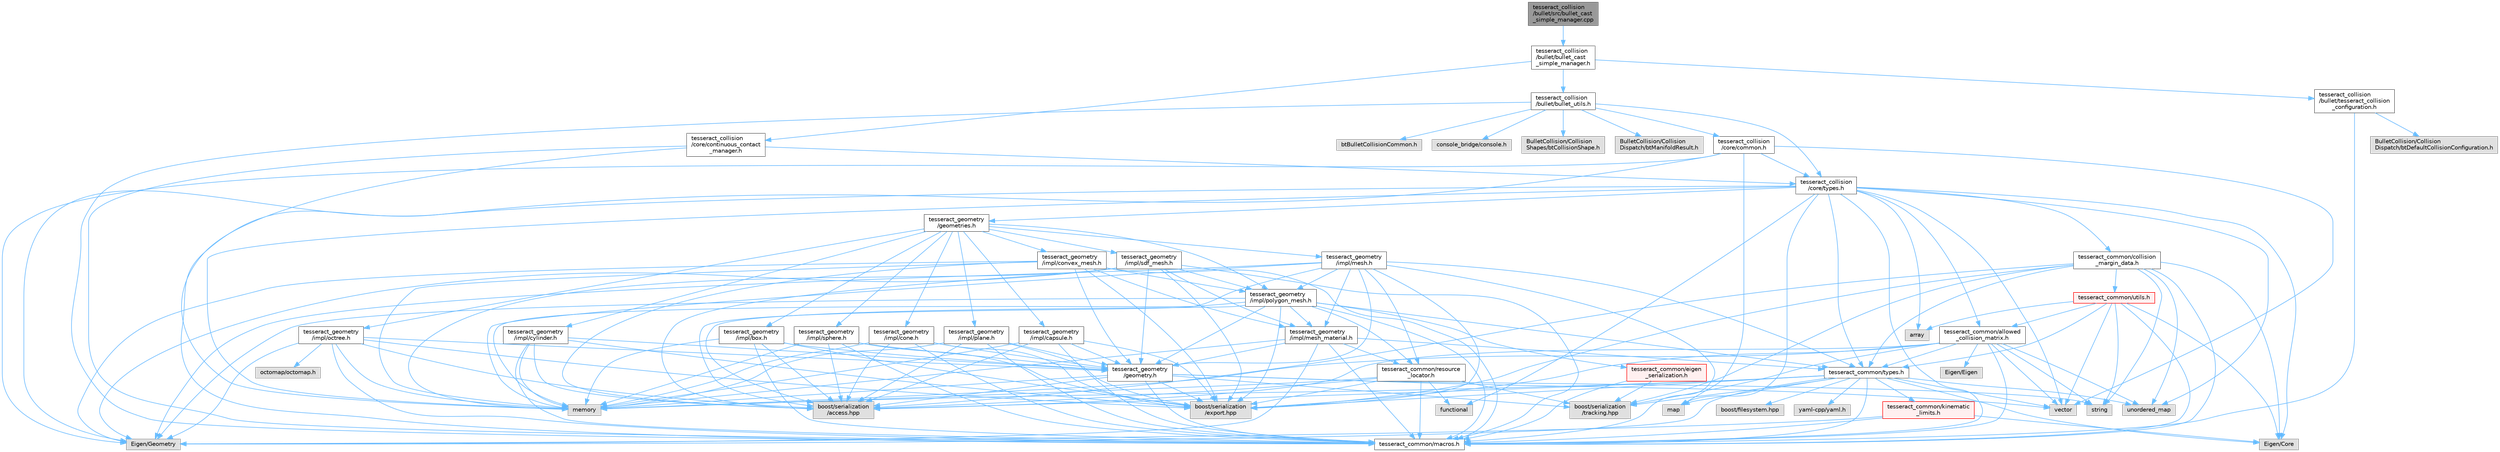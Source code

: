 digraph "tesseract_collision/bullet/src/bullet_cast_simple_manager.cpp"
{
 // LATEX_PDF_SIZE
  bgcolor="transparent";
  edge [fontname=Helvetica,fontsize=10,labelfontname=Helvetica,labelfontsize=10];
  node [fontname=Helvetica,fontsize=10,shape=box,height=0.2,width=0.4];
  Node1 [label="tesseract_collision\l/bullet/src/bullet_cast\l_simple_manager.cpp",height=0.2,width=0.4,color="gray40", fillcolor="grey60", style="filled", fontcolor="black",tooltip="Tesseract ROS Bullet Cast(continuous) Simple Manager implementation."];
  Node1 -> Node2 [color="steelblue1",style="solid"];
  Node2 [label="tesseract_collision\l/bullet/bullet_cast\l_simple_manager.h",height=0.2,width=0.4,color="grey40", fillcolor="white", style="filled",URL="$d5/d68/bullet__cast__simple__manager_8h.html",tooltip="Tesseract ROS Bullet cast(continuous) simple collision manager."];
  Node2 -> Node3 [color="steelblue1",style="solid"];
  Node3 [label="tesseract_collision\l/bullet/bullet_utils.h",height=0.2,width=0.4,color="grey40", fillcolor="white", style="filled",URL="$d6/d91/bullet__utils_8h.html",tooltip="Tesseract ROS Bullet environment utility function."];
  Node3 -> Node4 [color="steelblue1",style="solid"];
  Node4 [label="tesseract_common/macros.h",height=0.2,width=0.4,color="grey40", fillcolor="white", style="filled",URL="$de/d3c/macros_8h.html",tooltip="Common Tesseract Macros."];
  Node3 -> Node5 [color="steelblue1",style="solid"];
  Node5 [label="BulletCollision/Collision\lShapes/btCollisionShape.h",height=0.2,width=0.4,color="grey60", fillcolor="#E0E0E0", style="filled",tooltip=" "];
  Node3 -> Node6 [color="steelblue1",style="solid"];
  Node6 [label="BulletCollision/Collision\lDispatch/btManifoldResult.h",height=0.2,width=0.4,color="grey60", fillcolor="#E0E0E0", style="filled",tooltip=" "];
  Node3 -> Node7 [color="steelblue1",style="solid"];
  Node7 [label="btBulletCollisionCommon.h",height=0.2,width=0.4,color="grey60", fillcolor="#E0E0E0", style="filled",tooltip=" "];
  Node3 -> Node8 [color="steelblue1",style="solid"];
  Node8 [label="console_bridge/console.h",height=0.2,width=0.4,color="grey60", fillcolor="#E0E0E0", style="filled",tooltip=" "];
  Node3 -> Node9 [color="steelblue1",style="solid"];
  Node9 [label="tesseract_collision\l/core/types.h",height=0.2,width=0.4,color="grey40", fillcolor="white", style="filled",URL="$d3/db3/tesseract__collision_2core_2include_2tesseract__collision_2core_2types_8h.html",tooltip="Tesseracts Collision Common Types."];
  Node9 -> Node4 [color="steelblue1",style="solid"];
  Node9 -> Node10 [color="steelblue1",style="solid"];
  Node10 [label="Eigen/Core",height=0.2,width=0.4,color="grey60", fillcolor="#E0E0E0", style="filled",tooltip=" "];
  Node9 -> Node11 [color="steelblue1",style="solid"];
  Node11 [label="Eigen/Geometry",height=0.2,width=0.4,color="grey60", fillcolor="#E0E0E0", style="filled",tooltip=" "];
  Node9 -> Node12 [color="steelblue1",style="solid"];
  Node12 [label="vector",height=0.2,width=0.4,color="grey60", fillcolor="#E0E0E0", style="filled",tooltip=" "];
  Node9 -> Node13 [color="steelblue1",style="solid"];
  Node13 [label="memory",height=0.2,width=0.4,color="grey60", fillcolor="#E0E0E0", style="filled",tooltip=" "];
  Node9 -> Node14 [color="steelblue1",style="solid"];
  Node14 [label="map",height=0.2,width=0.4,color="grey60", fillcolor="#E0E0E0", style="filled",tooltip=" "];
  Node9 -> Node15 [color="steelblue1",style="solid"];
  Node15 [label="array",height=0.2,width=0.4,color="grey60", fillcolor="#E0E0E0", style="filled",tooltip=" "];
  Node9 -> Node16 [color="steelblue1",style="solid"];
  Node16 [label="unordered_map",height=0.2,width=0.4,color="grey60", fillcolor="#E0E0E0", style="filled",tooltip=" "];
  Node9 -> Node17 [color="steelblue1",style="solid"];
  Node17 [label="functional",height=0.2,width=0.4,color="grey60", fillcolor="#E0E0E0", style="filled",tooltip=" "];
  Node9 -> Node18 [color="steelblue1",style="solid"];
  Node18 [label="tesseract_geometry\l/geometries.h",height=0.2,width=0.4,color="grey40", fillcolor="white", style="filled",URL="$d4/ddb/geometries_8h.html",tooltip="Tesseract Geometries."];
  Node18 -> Node19 [color="steelblue1",style="solid"];
  Node19 [label="tesseract_geometry\l/impl/box.h",height=0.2,width=0.4,color="grey40", fillcolor="white", style="filled",URL="$df/d9e/tesseract__geometry_2include_2tesseract__geometry_2impl_2box_8h.html",tooltip="Tesseract Box Geometry."];
  Node19 -> Node4 [color="steelblue1",style="solid"];
  Node19 -> Node20 [color="steelblue1",style="solid"];
  Node20 [label="boost/serialization\l/access.hpp",height=0.2,width=0.4,color="grey60", fillcolor="#E0E0E0", style="filled",tooltip=" "];
  Node19 -> Node21 [color="steelblue1",style="solid"];
  Node21 [label="boost/serialization\l/export.hpp",height=0.2,width=0.4,color="grey60", fillcolor="#E0E0E0", style="filled",tooltip=" "];
  Node19 -> Node13 [color="steelblue1",style="solid"];
  Node19 -> Node22 [color="steelblue1",style="solid"];
  Node22 [label="tesseract_geometry\l/geometry.h",height=0.2,width=0.4,color="grey40", fillcolor="white", style="filled",URL="$d0/da6/tesseract__geometry_2include_2tesseract__geometry_2geometry_8h.html",tooltip="Tesseract Geometries."];
  Node22 -> Node4 [color="steelblue1",style="solid"];
  Node22 -> Node20 [color="steelblue1",style="solid"];
  Node22 -> Node21 [color="steelblue1",style="solid"];
  Node22 -> Node13 [color="steelblue1",style="solid"];
  Node22 -> Node23 [color="steelblue1",style="solid"];
  Node23 [label="string",height=0.2,width=0.4,color="grey60", fillcolor="#E0E0E0", style="filled",tooltip=" "];
  Node22 -> Node12 [color="steelblue1",style="solid"];
  Node22 -> Node24 [color="steelblue1",style="solid"];
  Node24 [label="boost/serialization\l/tracking.hpp",height=0.2,width=0.4,color="grey60", fillcolor="#E0E0E0", style="filled",tooltip=" "];
  Node18 -> Node25 [color="steelblue1",style="solid"];
  Node25 [label="tesseract_geometry\l/impl/capsule.h",height=0.2,width=0.4,color="grey40", fillcolor="white", style="filled",URL="$d8/d2b/tesseract__geometry_2include_2tesseract__geometry_2impl_2capsule_8h.html",tooltip="Tesseract Capsule Geometry."];
  Node25 -> Node4 [color="steelblue1",style="solid"];
  Node25 -> Node20 [color="steelblue1",style="solid"];
  Node25 -> Node21 [color="steelblue1",style="solid"];
  Node25 -> Node13 [color="steelblue1",style="solid"];
  Node25 -> Node22 [color="steelblue1",style="solid"];
  Node18 -> Node26 [color="steelblue1",style="solid"];
  Node26 [label="tesseract_geometry\l/impl/cone.h",height=0.2,width=0.4,color="grey40", fillcolor="white", style="filled",URL="$dc/df2/tesseract__geometry_2include_2tesseract__geometry_2impl_2cone_8h.html",tooltip="Tesseract Cone Geometry."];
  Node26 -> Node4 [color="steelblue1",style="solid"];
  Node26 -> Node20 [color="steelblue1",style="solid"];
  Node26 -> Node21 [color="steelblue1",style="solid"];
  Node26 -> Node13 [color="steelblue1",style="solid"];
  Node26 -> Node22 [color="steelblue1",style="solid"];
  Node18 -> Node27 [color="steelblue1",style="solid"];
  Node27 [label="tesseract_geometry\l/impl/convex_mesh.h",height=0.2,width=0.4,color="grey40", fillcolor="white", style="filled",URL="$de/dd2/tesseract__geometry_2include_2tesseract__geometry_2impl_2convex__mesh_8h.html",tooltip="Tesseract Convex Mesh Geometry."];
  Node27 -> Node4 [color="steelblue1",style="solid"];
  Node27 -> Node20 [color="steelblue1",style="solid"];
  Node27 -> Node21 [color="steelblue1",style="solid"];
  Node27 -> Node11 [color="steelblue1",style="solid"];
  Node27 -> Node13 [color="steelblue1",style="solid"];
  Node27 -> Node22 [color="steelblue1",style="solid"];
  Node27 -> Node28 [color="steelblue1",style="solid"];
  Node28 [label="tesseract_geometry\l/impl/mesh_material.h",height=0.2,width=0.4,color="grey40", fillcolor="white", style="filled",URL="$df/d8e/mesh__material_8h.html",tooltip="Tesseract Mesh Material read from a mesh file."];
  Node28 -> Node4 [color="steelblue1",style="solid"];
  Node28 -> Node29 [color="steelblue1",style="solid"];
  Node29 [label="tesseract_common/resource\l_locator.h",height=0.2,width=0.4,color="grey40", fillcolor="white", style="filled",URL="$d3/d95/resource__locator_8h.html",tooltip="Locate and retrieve resource data."];
  Node29 -> Node4 [color="steelblue1",style="solid"];
  Node29 -> Node20 [color="steelblue1",style="solid"];
  Node29 -> Node17 [color="steelblue1",style="solid"];
  Node29 -> Node13 [color="steelblue1",style="solid"];
  Node29 -> Node21 [color="steelblue1",style="solid"];
  Node29 -> Node24 [color="steelblue1",style="solid"];
  Node28 -> Node11 [color="steelblue1",style="solid"];
  Node28 -> Node13 [color="steelblue1",style="solid"];
  Node28 -> Node22 [color="steelblue1",style="solid"];
  Node28 -> Node30 [color="steelblue1",style="solid"];
  Node30 [label="tesseract_common/types.h",height=0.2,width=0.4,color="grey40", fillcolor="white", style="filled",URL="$dd/ddb/tesseract__common_2include_2tesseract__common_2types_8h.html",tooltip="Common Tesseract Types."];
  Node30 -> Node4 [color="steelblue1",style="solid"];
  Node30 -> Node20 [color="steelblue1",style="solid"];
  Node30 -> Node10 [color="steelblue1",style="solid"];
  Node30 -> Node11 [color="steelblue1",style="solid"];
  Node30 -> Node12 [color="steelblue1",style="solid"];
  Node30 -> Node13 [color="steelblue1",style="solid"];
  Node30 -> Node14 [color="steelblue1",style="solid"];
  Node30 -> Node16 [color="steelblue1",style="solid"];
  Node30 -> Node31 [color="steelblue1",style="solid"];
  Node31 [label="boost/filesystem.hpp",height=0.2,width=0.4,color="grey60", fillcolor="#E0E0E0", style="filled",tooltip=" "];
  Node30 -> Node32 [color="steelblue1",style="solid"];
  Node32 [label="yaml-cpp/yaml.h",height=0.2,width=0.4,color="grey60", fillcolor="#E0E0E0", style="filled",tooltip=" "];
  Node30 -> Node33 [color="steelblue1",style="solid"];
  Node33 [label="tesseract_common/kinematic\l_limits.h",height=0.2,width=0.4,color="red", fillcolor="#FFF0F0", style="filled",URL="$d9/dc2/kinematic__limits_8h.html",tooltip="Common Tesseract Kinematic Limits and Related Utility Functions."];
  Node33 -> Node4 [color="steelblue1",style="solid"];
  Node33 -> Node10 [color="steelblue1",style="solid"];
  Node33 -> Node11 [color="steelblue1",style="solid"];
  Node30 -> Node21 [color="steelblue1",style="solid"];
  Node30 -> Node24 [color="steelblue1",style="solid"];
  Node27 -> Node35 [color="steelblue1",style="solid"];
  Node35 [label="tesseract_geometry\l/impl/polygon_mesh.h",height=0.2,width=0.4,color="grey40", fillcolor="white", style="filled",URL="$d2/deb/polygon__mesh_8h.html",tooltip="Tesseract Polygon Mesh Geometry."];
  Node35 -> Node4 [color="steelblue1",style="solid"];
  Node35 -> Node20 [color="steelblue1",style="solid"];
  Node35 -> Node21 [color="steelblue1",style="solid"];
  Node35 -> Node11 [color="steelblue1",style="solid"];
  Node35 -> Node13 [color="steelblue1",style="solid"];
  Node35 -> Node36 [color="steelblue1",style="solid"];
  Node36 [label="tesseract_common/eigen\l_serialization.h",height=0.2,width=0.4,color="red", fillcolor="#FFF0F0", style="filled",URL="$d1/df1/eigen__serialization_8h.html",tooltip=" "];
  Node36 -> Node4 [color="steelblue1",style="solid"];
  Node36 -> Node24 [color="steelblue1",style="solid"];
  Node35 -> Node30 [color="steelblue1",style="solid"];
  Node35 -> Node29 [color="steelblue1",style="solid"];
  Node35 -> Node22 [color="steelblue1",style="solid"];
  Node35 -> Node28 [color="steelblue1",style="solid"];
  Node18 -> Node46 [color="steelblue1",style="solid"];
  Node46 [label="tesseract_geometry\l/impl/cylinder.h",height=0.2,width=0.4,color="grey40", fillcolor="white", style="filled",URL="$d8/d3b/tesseract__geometry_2include_2tesseract__geometry_2impl_2cylinder_8h.html",tooltip="Tesseract Cylinder Geometry."];
  Node46 -> Node4 [color="steelblue1",style="solid"];
  Node46 -> Node20 [color="steelblue1",style="solid"];
  Node46 -> Node21 [color="steelblue1",style="solid"];
  Node46 -> Node13 [color="steelblue1",style="solid"];
  Node46 -> Node22 [color="steelblue1",style="solid"];
  Node18 -> Node47 [color="steelblue1",style="solid"];
  Node47 [label="tesseract_geometry\l/impl/mesh.h",height=0.2,width=0.4,color="grey40", fillcolor="white", style="filled",URL="$d5/d93/tesseract__geometry_2include_2tesseract__geometry_2impl_2mesh_8h.html",tooltip="Tesseract Mesh Geometry."];
  Node47 -> Node4 [color="steelblue1",style="solid"];
  Node47 -> Node29 [color="steelblue1",style="solid"];
  Node47 -> Node20 [color="steelblue1",style="solid"];
  Node47 -> Node21 [color="steelblue1",style="solid"];
  Node47 -> Node11 [color="steelblue1",style="solid"];
  Node47 -> Node13 [color="steelblue1",style="solid"];
  Node47 -> Node30 [color="steelblue1",style="solid"];
  Node47 -> Node22 [color="steelblue1",style="solid"];
  Node47 -> Node28 [color="steelblue1",style="solid"];
  Node47 -> Node35 [color="steelblue1",style="solid"];
  Node18 -> Node48 [color="steelblue1",style="solid"];
  Node48 [label="tesseract_geometry\l/impl/octree.h",height=0.2,width=0.4,color="grey40", fillcolor="white", style="filled",URL="$df/d5e/tesseract__geometry_2include_2tesseract__geometry_2impl_2octree_8h.html",tooltip="Tesseract Octree Geometry."];
  Node48 -> Node4 [color="steelblue1",style="solid"];
  Node48 -> Node20 [color="steelblue1",style="solid"];
  Node48 -> Node21 [color="steelblue1",style="solid"];
  Node48 -> Node11 [color="steelblue1",style="solid"];
  Node48 -> Node13 [color="steelblue1",style="solid"];
  Node48 -> Node49 [color="steelblue1",style="solid"];
  Node49 [label="octomap/octomap.h",height=0.2,width=0.4,color="grey60", fillcolor="#E0E0E0", style="filled",tooltip=" "];
  Node48 -> Node22 [color="steelblue1",style="solid"];
  Node18 -> Node50 [color="steelblue1",style="solid"];
  Node50 [label="tesseract_geometry\l/impl/plane.h",height=0.2,width=0.4,color="grey40", fillcolor="white", style="filled",URL="$db/d8b/plane_8h.html",tooltip="Tesseract Plane Geometry."];
  Node50 -> Node4 [color="steelblue1",style="solid"];
  Node50 -> Node20 [color="steelblue1",style="solid"];
  Node50 -> Node21 [color="steelblue1",style="solid"];
  Node50 -> Node13 [color="steelblue1",style="solid"];
  Node50 -> Node22 [color="steelblue1",style="solid"];
  Node18 -> Node35 [color="steelblue1",style="solid"];
  Node18 -> Node51 [color="steelblue1",style="solid"];
  Node51 [label="tesseract_geometry\l/impl/sdf_mesh.h",height=0.2,width=0.4,color="grey40", fillcolor="white", style="filled",URL="$d2/d17/tesseract__geometry_2include_2tesseract__geometry_2impl_2sdf__mesh_8h.html",tooltip="Tesseract SDF Mesh Geometry."];
  Node51 -> Node4 [color="steelblue1",style="solid"];
  Node51 -> Node20 [color="steelblue1",style="solid"];
  Node51 -> Node21 [color="steelblue1",style="solid"];
  Node51 -> Node11 [color="steelblue1",style="solid"];
  Node51 -> Node13 [color="steelblue1",style="solid"];
  Node51 -> Node22 [color="steelblue1",style="solid"];
  Node51 -> Node28 [color="steelblue1",style="solid"];
  Node51 -> Node35 [color="steelblue1",style="solid"];
  Node18 -> Node52 [color="steelblue1",style="solid"];
  Node52 [label="tesseract_geometry\l/impl/sphere.h",height=0.2,width=0.4,color="grey40", fillcolor="white", style="filled",URL="$d8/db6/tesseract__geometry_2include_2tesseract__geometry_2impl_2sphere_8h.html",tooltip="Tesseract Sphere Geometry."];
  Node52 -> Node4 [color="steelblue1",style="solid"];
  Node52 -> Node20 [color="steelblue1",style="solid"];
  Node52 -> Node21 [color="steelblue1",style="solid"];
  Node52 -> Node13 [color="steelblue1",style="solid"];
  Node52 -> Node22 [color="steelblue1",style="solid"];
  Node9 -> Node30 [color="steelblue1",style="solid"];
  Node9 -> Node53 [color="steelblue1",style="solid"];
  Node53 [label="tesseract_common/collision\l_margin_data.h",height=0.2,width=0.4,color="grey40", fillcolor="white", style="filled",URL="$d4/da8/collision__margin__data_8h.html",tooltip="This is used to store collision margin information."];
  Node53 -> Node4 [color="steelblue1",style="solid"];
  Node53 -> Node20 [color="steelblue1",style="solid"];
  Node53 -> Node10 [color="steelblue1",style="solid"];
  Node53 -> Node23 [color="steelblue1",style="solid"];
  Node53 -> Node16 [color="steelblue1",style="solid"];
  Node53 -> Node30 [color="steelblue1",style="solid"];
  Node53 -> Node54 [color="steelblue1",style="solid"];
  Node54 [label="tesseract_common/utils.h",height=0.2,width=0.4,color="red", fillcolor="#FFF0F0", style="filled",URL="$dc/d79/tesseract__common_2include_2tesseract__common_2utils_8h.html",tooltip="Common Tesseract Utility Functions."];
  Node54 -> Node4 [color="steelblue1",style="solid"];
  Node54 -> Node15 [color="steelblue1",style="solid"];
  Node54 -> Node12 [color="steelblue1",style="solid"];
  Node54 -> Node23 [color="steelblue1",style="solid"];
  Node54 -> Node10 [color="steelblue1",style="solid"];
  Node54 -> Node60 [color="steelblue1",style="solid"];
  Node60 [label="tesseract_common/allowed\l_collision_matrix.h",height=0.2,width=0.4,color="grey40", fillcolor="white", style="filled",URL="$d2/d01/allowed__collision__matrix_8h.html",tooltip=" "];
  Node60 -> Node4 [color="steelblue1",style="solid"];
  Node60 -> Node20 [color="steelblue1",style="solid"];
  Node60 -> Node23 [color="steelblue1",style="solid"];
  Node60 -> Node12 [color="steelblue1",style="solid"];
  Node60 -> Node13 [color="steelblue1",style="solid"];
  Node60 -> Node61 [color="steelblue1",style="solid"];
  Node61 [label="Eigen/Eigen",height=0.2,width=0.4,color="grey60", fillcolor="#E0E0E0", style="filled",tooltip=" "];
  Node60 -> Node16 [color="steelblue1",style="solid"];
  Node60 -> Node30 [color="steelblue1",style="solid"];
  Node60 -> Node21 [color="steelblue1",style="solid"];
  Node60 -> Node24 [color="steelblue1",style="solid"];
  Node54 -> Node30 [color="steelblue1",style="solid"];
  Node53 -> Node21 [color="steelblue1",style="solid"];
  Node53 -> Node24 [color="steelblue1",style="solid"];
  Node9 -> Node60 [color="steelblue1",style="solid"];
  Node3 -> Node62 [color="steelblue1",style="solid"];
  Node62 [label="tesseract_collision\l/core/common.h",height=0.2,width=0.4,color="grey40", fillcolor="white", style="filled",URL="$dc/d54/common_8h.html",tooltip="This is a collection of common methods."];
  Node62 -> Node4 [color="steelblue1",style="solid"];
  Node62 -> Node14 [color="steelblue1",style="solid"];
  Node62 -> Node12 [color="steelblue1",style="solid"];
  Node62 -> Node11 [color="steelblue1",style="solid"];
  Node62 -> Node9 [color="steelblue1",style="solid"];
  Node2 -> Node63 [color="steelblue1",style="solid"];
  Node63 [label="tesseract_collision\l/core/continuous_contact\l_manager.h",height=0.2,width=0.4,color="grey40", fillcolor="white", style="filled",URL="$d6/d0f/continuous__contact__manager_8h.html",tooltip="This is the continuous contact manager base class."];
  Node63 -> Node4 [color="steelblue1",style="solid"];
  Node63 -> Node13 [color="steelblue1",style="solid"];
  Node63 -> Node9 [color="steelblue1",style="solid"];
  Node2 -> Node64 [color="steelblue1",style="solid"];
  Node64 [label="tesseract_collision\l/bullet/tesseract_collision\l_configuration.h",height=0.2,width=0.4,color="grey40", fillcolor="white", style="filled",URL="$d0/d96/tesseract__collision__configuration_8h.html",tooltip="Modified bullet collision configuration."];
  Node64 -> Node4 [color="steelblue1",style="solid"];
  Node64 -> Node65 [color="steelblue1",style="solid"];
  Node65 [label="BulletCollision/Collision\lDispatch/btDefaultCollisionConfiguration.h",height=0.2,width=0.4,color="grey60", fillcolor="#E0E0E0", style="filled",tooltip=" "];
}
